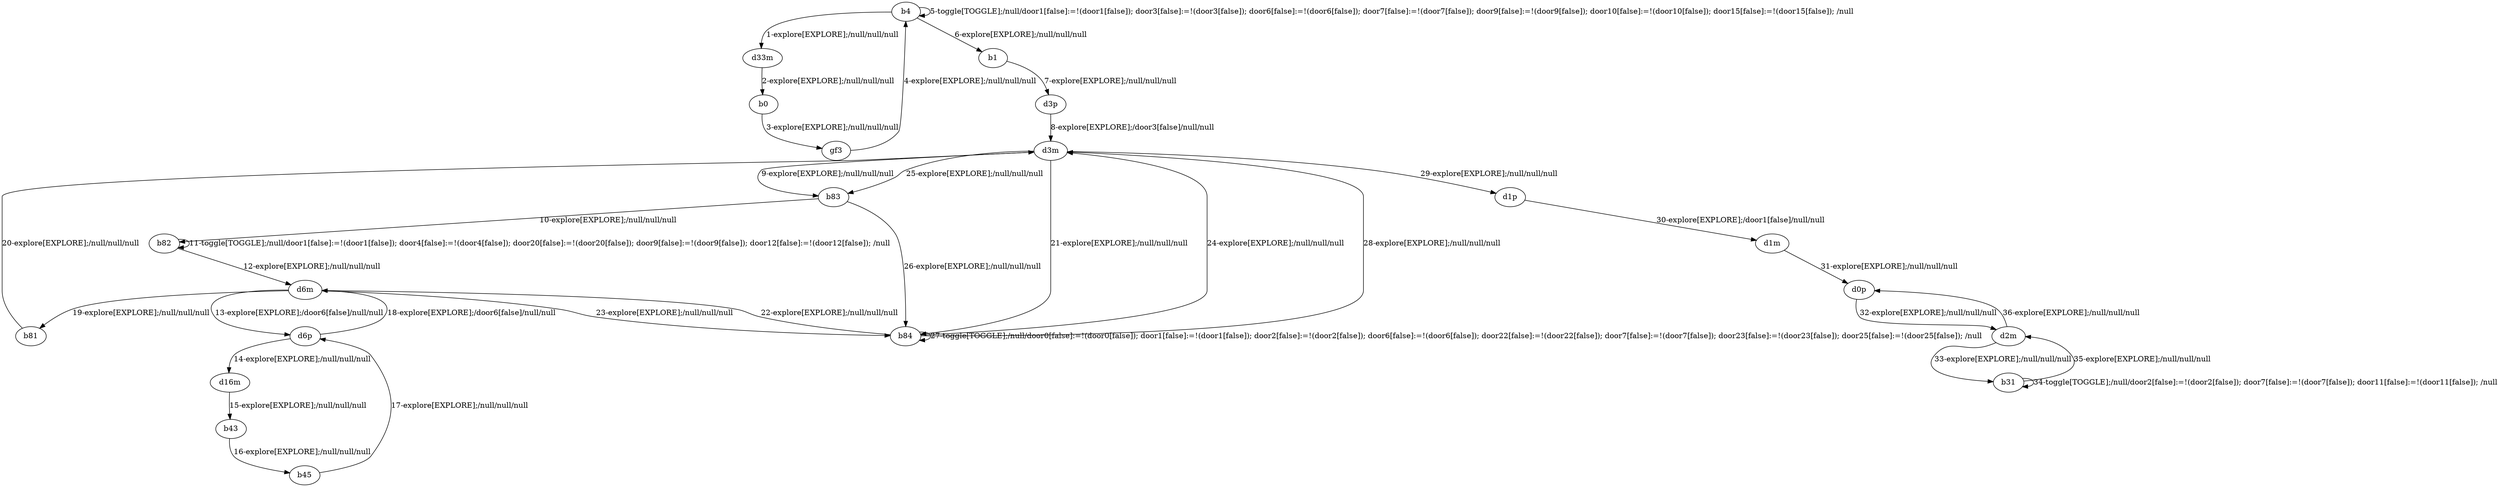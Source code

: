 # Total number of goals covered by this test: 4
# d16m --> b43
# b43 --> b45
# b31 --> b31
# d6p --> d6m

digraph g {
"b4" -> "d33m" [label = "1-explore[EXPLORE];/null/null/null"];
"d33m" -> "b0" [label = "2-explore[EXPLORE];/null/null/null"];
"b0" -> "gf3" [label = "3-explore[EXPLORE];/null/null/null"];
"gf3" -> "b4" [label = "4-explore[EXPLORE];/null/null/null"];
"b4" -> "b4" [label = "5-toggle[TOGGLE];/null/door1[false]:=!(door1[false]); door3[false]:=!(door3[false]); door6[false]:=!(door6[false]); door7[false]:=!(door7[false]); door9[false]:=!(door9[false]); door10[false]:=!(door10[false]); door15[false]:=!(door15[false]); /null"];
"b4" -> "b1" [label = "6-explore[EXPLORE];/null/null/null"];
"b1" -> "d3p" [label = "7-explore[EXPLORE];/null/null/null"];
"d3p" -> "d3m" [label = "8-explore[EXPLORE];/door3[false]/null/null"];
"d3m" -> "b83" [label = "9-explore[EXPLORE];/null/null/null"];
"b83" -> "b82" [label = "10-explore[EXPLORE];/null/null/null"];
"b82" -> "b82" [label = "11-toggle[TOGGLE];/null/door1[false]:=!(door1[false]); door4[false]:=!(door4[false]); door20[false]:=!(door20[false]); door9[false]:=!(door9[false]); door12[false]:=!(door12[false]); /null"];
"b82" -> "d6m" [label = "12-explore[EXPLORE];/null/null/null"];
"d6m" -> "d6p" [label = "13-explore[EXPLORE];/door6[false]/null/null"];
"d6p" -> "d16m" [label = "14-explore[EXPLORE];/null/null/null"];
"d16m" -> "b43" [label = "15-explore[EXPLORE];/null/null/null"];
"b43" -> "b45" [label = "16-explore[EXPLORE];/null/null/null"];
"b45" -> "d6p" [label = "17-explore[EXPLORE];/null/null/null"];
"d6p" -> "d6m" [label = "18-explore[EXPLORE];/door6[false]/null/null"];
"d6m" -> "b81" [label = "19-explore[EXPLORE];/null/null/null"];
"b81" -> "d3m" [label = "20-explore[EXPLORE];/null/null/null"];
"d3m" -> "b84" [label = "21-explore[EXPLORE];/null/null/null"];
"b84" -> "d6m" [label = "22-explore[EXPLORE];/null/null/null"];
"d6m" -> "b84" [label = "23-explore[EXPLORE];/null/null/null"];
"b84" -> "d3m" [label = "24-explore[EXPLORE];/null/null/null"];
"d3m" -> "b83" [label = "25-explore[EXPLORE];/null/null/null"];
"b83" -> "b84" [label = "26-explore[EXPLORE];/null/null/null"];
"b84" -> "b84" [label = "27-toggle[TOGGLE];/null/door0[false]:=!(door0[false]); door1[false]:=!(door1[false]); door2[false]:=!(door2[false]); door6[false]:=!(door6[false]); door22[false]:=!(door22[false]); door7[false]:=!(door7[false]); door23[false]:=!(door23[false]); door25[false]:=!(door25[false]); /null"];
"b84" -> "d3m" [label = "28-explore[EXPLORE];/null/null/null"];
"d3m" -> "d1p" [label = "29-explore[EXPLORE];/null/null/null"];
"d1p" -> "d1m" [label = "30-explore[EXPLORE];/door1[false]/null/null"];
"d1m" -> "d0p" [label = "31-explore[EXPLORE];/null/null/null"];
"d0p" -> "d2m" [label = "32-explore[EXPLORE];/null/null/null"];
"d2m" -> "b31" [label = "33-explore[EXPLORE];/null/null/null"];
"b31" -> "b31" [label = "34-toggle[TOGGLE];/null/door2[false]:=!(door2[false]); door7[false]:=!(door7[false]); door11[false]:=!(door11[false]); /null"];
"b31" -> "d2m" [label = "35-explore[EXPLORE];/null/null/null"];
"d2m" -> "d0p" [label = "36-explore[EXPLORE];/null/null/null"];
}